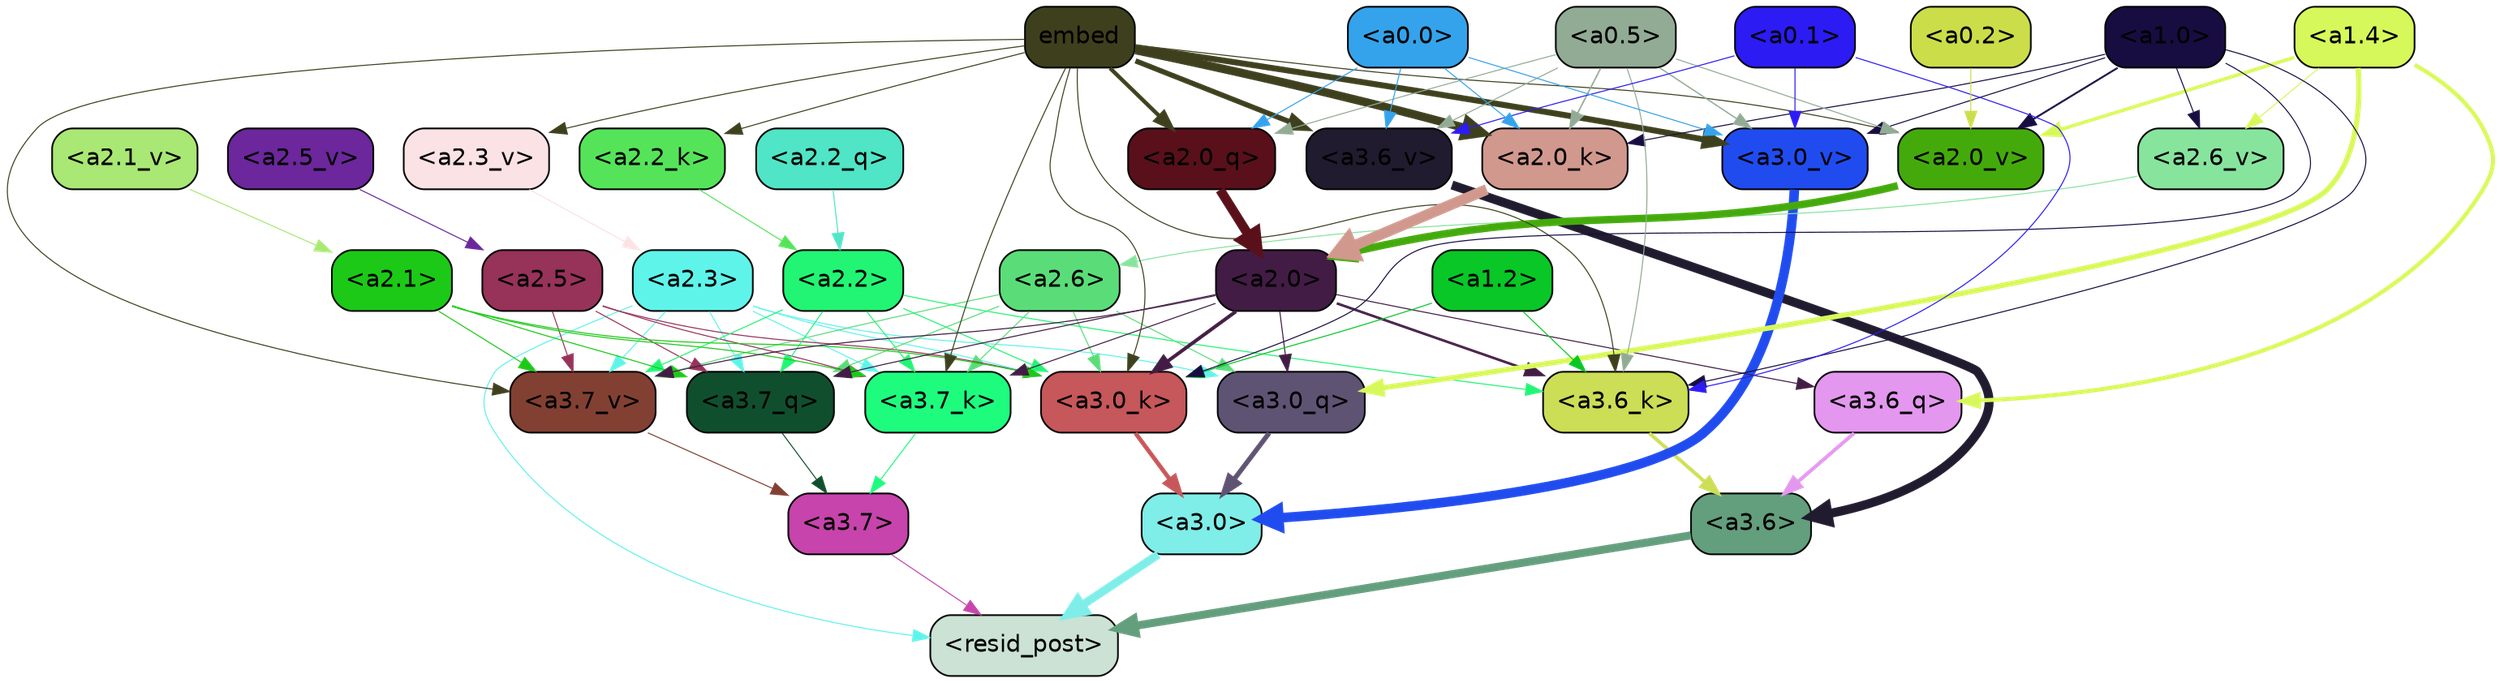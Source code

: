 strict digraph "" {
	graph [bgcolor=transparent,
		layout=dot,
		overlap=false,
		splines=true
	];
	"<a3.7>"	[color=black,
		fillcolor="#c644ab",
		fontname=Helvetica,
		shape=box,
		style="filled, rounded"];
	"<resid_post>"	[color=black,
		fillcolor="#cbe2d4",
		fontname=Helvetica,
		shape=box,
		style="filled, rounded"];
	"<a3.7>" -> "<resid_post>"	[color="#c644ab",
		penwidth=0.6];
	"<a3.6>"	[color=black,
		fillcolor="#639e7d",
		fontname=Helvetica,
		shape=box,
		style="filled, rounded"];
	"<a3.6>" -> "<resid_post>"	[color="#639e7d",
		penwidth=4.7534414529800415];
	"<a3.0>"	[color=black,
		fillcolor="#7fede8",
		fontname=Helvetica,
		shape=box,
		style="filled, rounded"];
	"<a3.0>" -> "<resid_post>"	[color="#7fede8",
		penwidth=4.898576855659485];
	"<a2.3>"	[color=black,
		fillcolor="#5ff4ea",
		fontname=Helvetica,
		shape=box,
		style="filled, rounded"];
	"<a2.3>" -> "<resid_post>"	[color="#5ff4ea",
		penwidth=0.6];
	"<a3.7_q>"	[color=black,
		fillcolor="#104f2d",
		fontname=Helvetica,
		shape=box,
		style="filled, rounded"];
	"<a2.3>" -> "<a3.7_q>"	[color="#5ff4ea",
		penwidth=0.6];
	"<a3.0_q>"	[color=black,
		fillcolor="#5f5374",
		fontname=Helvetica,
		shape=box,
		style="filled, rounded"];
	"<a2.3>" -> "<a3.0_q>"	[color="#5ff4ea",
		penwidth=0.6];
	"<a3.7_k>"	[color=black,
		fillcolor="#1efc7e",
		fontname=Helvetica,
		shape=box,
		style="filled, rounded"];
	"<a2.3>" -> "<a3.7_k>"	[color="#5ff4ea",
		penwidth=0.6];
	"<a3.0_k>"	[color=black,
		fillcolor="#c6575a",
		fontname=Helvetica,
		shape=box,
		style="filled, rounded"];
	"<a2.3>" -> "<a3.0_k>"	[color="#5ff4ea",
		penwidth=0.6];
	"<a3.7_v>"	[color=black,
		fillcolor="#824033",
		fontname=Helvetica,
		shape=box,
		style="filled, rounded"];
	"<a2.3>" -> "<a3.7_v>"	[color="#5ff4ea",
		penwidth=0.6];
	"<a3.7_q>" -> "<a3.7>"	[color="#104f2d",
		penwidth=0.6];
	"<a3.6_q>"	[color=black,
		fillcolor="#e397ee",
		fontname=Helvetica,
		shape=box,
		style="filled, rounded"];
	"<a3.6_q>" -> "<a3.6>"	[color="#e397ee",
		penwidth=2.160832464694977];
	"<a3.0_q>" -> "<a3.0>"	[color="#5f5374",
		penwidth=2.870753765106201];
	"<a3.7_k>" -> "<a3.7>"	[color="#1efc7e",
		penwidth=0.6];
	"<a3.6_k>"	[color=black,
		fillcolor="#ccdd56",
		fontname=Helvetica,
		shape=box,
		style="filled, rounded"];
	"<a3.6_k>" -> "<a3.6>"	[color="#ccdd56",
		penwidth=2.13908451795578];
	"<a3.0_k>" -> "<a3.0>"	[color="#c6575a",
		penwidth=2.520303964614868];
	"<a3.7_v>" -> "<a3.7>"	[color="#824033",
		penwidth=0.6];
	"<a3.6_v>"	[color=black,
		fillcolor="#201b2e",
		fontname=Helvetica,
		shape=box,
		style="filled, rounded"];
	"<a3.6_v>" -> "<a3.6>"	[color="#201b2e",
		penwidth=5.297133803367615];
	"<a3.0_v>"	[color=black,
		fillcolor="#204cef",
		fontname=Helvetica,
		shape=box,
		style="filled, rounded"];
	"<a3.0_v>" -> "<a3.0>"	[color="#204cef",
		penwidth=5.680712580680847];
	"<a2.6>"	[color=black,
		fillcolor="#5add78",
		fontname=Helvetica,
		shape=box,
		style="filled, rounded"];
	"<a2.6>" -> "<a3.7_q>"	[color="#5add78",
		penwidth=0.6];
	"<a2.6>" -> "<a3.0_q>"	[color="#5add78",
		penwidth=0.6];
	"<a2.6>" -> "<a3.7_k>"	[color="#5add78",
		penwidth=0.6];
	"<a2.6>" -> "<a3.0_k>"	[color="#5add78",
		penwidth=0.6];
	"<a2.6>" -> "<a3.7_v>"	[color="#5add78",
		penwidth=0.6];
	"<a2.5>"	[color=black,
		fillcolor="#973259",
		fontname=Helvetica,
		shape=box,
		style="filled, rounded"];
	"<a2.5>" -> "<a3.7_q>"	[color="#973259",
		penwidth=0.6];
	"<a2.5>" -> "<a3.7_k>"	[color="#973259",
		penwidth=0.6];
	"<a2.5>" -> "<a3.0_k>"	[color="#973259",
		penwidth=0.6];
	"<a2.5>" -> "<a3.7_v>"	[color="#973259",
		penwidth=0.6];
	"<a2.2>"	[color=black,
		fillcolor="#21f573",
		fontname=Helvetica,
		shape=box,
		style="filled, rounded"];
	"<a2.2>" -> "<a3.7_q>"	[color="#21f573",
		penwidth=0.6];
	"<a2.2>" -> "<a3.7_k>"	[color="#21f573",
		penwidth=0.6];
	"<a2.2>" -> "<a3.6_k>"	[color="#21f573",
		penwidth=0.6];
	"<a2.2>" -> "<a3.0_k>"	[color="#21f573",
		penwidth=0.6];
	"<a2.2>" -> "<a3.7_v>"	[color="#21f573",
		penwidth=0.6];
	"<a2.1>"	[color=black,
		fillcolor="#1cc917",
		fontname=Helvetica,
		shape=box,
		style="filled, rounded"];
	"<a2.1>" -> "<a3.7_q>"	[color="#1cc917",
		penwidth=0.6];
	"<a2.1>" -> "<a3.7_k>"	[color="#1cc917",
		penwidth=0.6];
	"<a2.1>" -> "<a3.0_k>"	[color="#1cc917",
		penwidth=0.6];
	"<a2.1>" -> "<a3.7_v>"	[color="#1cc917",
		penwidth=0.6];
	"<a2.0>"	[color=black,
		fillcolor="#421c44",
		fontname=Helvetica,
		shape=box,
		style="filled, rounded"];
	"<a2.0>" -> "<a3.7_q>"	[color="#421c44",
		penwidth=0.6];
	"<a2.0>" -> "<a3.6_q>"	[color="#421c44",
		penwidth=0.6];
	"<a2.0>" -> "<a3.0_q>"	[color="#421c44",
		penwidth=0.6];
	"<a2.0>" -> "<a3.7_k>"	[color="#421c44",
		penwidth=0.6];
	"<a2.0>" -> "<a3.6_k>"	[color="#421c44",
		penwidth=1.4807794839143753];
	"<a2.0>" -> "<a3.0_k>"	[color="#421c44",
		penwidth=2.095262974500656];
	"<a2.0>" -> "<a3.7_v>"	[color="#421c44",
		penwidth=0.6];
	"<a1.4>"	[color=black,
		fillcolor="#d7f85a",
		fontname=Helvetica,
		shape=box,
		style="filled, rounded"];
	"<a1.4>" -> "<a3.6_q>"	[color="#d7f85a",
		penwidth=2.425799250602722];
	"<a1.4>" -> "<a3.0_q>"	[color="#d7f85a",
		penwidth=3.0341034531593323];
	"<a2.6_v>"	[color=black,
		fillcolor="#87e49d",
		fontname=Helvetica,
		shape=box,
		style="filled, rounded"];
	"<a1.4>" -> "<a2.6_v>"	[color="#d7f85a",
		penwidth=0.6];
	"<a2.0_v>"	[color=black,
		fillcolor="#44aa0c",
		fontname=Helvetica,
		shape=box,
		style="filled, rounded"];
	"<a1.4>" -> "<a2.0_v>"	[color="#d7f85a",
		penwidth=2.007302835583687];
	embed	[color=black,
		fillcolor="#3e401d",
		fontname=Helvetica,
		shape=box,
		style="filled, rounded"];
	embed -> "<a3.7_k>"	[color="#3e401d",
		penwidth=0.6];
	embed -> "<a3.6_k>"	[color="#3e401d",
		penwidth=0.6];
	embed -> "<a3.0_k>"	[color="#3e401d",
		penwidth=0.6];
	embed -> "<a3.7_v>"	[color="#3e401d",
		penwidth=0.6];
	embed -> "<a3.6_v>"	[color="#3e401d",
		penwidth=3.067279100418091];
	embed -> "<a3.0_v>"	[color="#3e401d",
		penwidth=3.5202720761299133];
	"<a2.0_q>"	[color=black,
		fillcolor="#59101a",
		fontname=Helvetica,
		shape=box,
		style="filled, rounded"];
	embed -> "<a2.0_q>"	[color="#3e401d",
		penwidth=2.339468687772751];
	"<a2.2_k>"	[color=black,
		fillcolor="#55e459",
		fontname=Helvetica,
		shape=box,
		style="filled, rounded"];
	embed -> "<a2.2_k>"	[color="#3e401d",
		penwidth=0.6];
	"<a2.0_k>"	[color=black,
		fillcolor="#d1988e",
		fontname=Helvetica,
		shape=box,
		style="filled, rounded"];
	embed -> "<a2.0_k>"	[color="#3e401d",
		penwidth=4.9759310483932495];
	"<a2.3_v>"	[color=black,
		fillcolor="#fbe2e5",
		fontname=Helvetica,
		shape=box,
		style="filled, rounded"];
	embed -> "<a2.3_v>"	[color="#3e401d",
		penwidth=0.6];
	embed -> "<a2.0_v>"	[color="#3e401d",
		penwidth=0.6];
	"<a1.2>"	[color=black,
		fillcolor="#08c726",
		fontname=Helvetica,
		shape=box,
		style="filled, rounded"];
	"<a1.2>" -> "<a3.6_k>"	[color="#08c726",
		penwidth=0.6];
	"<a1.2>" -> "<a3.0_k>"	[color="#08c726",
		penwidth=0.6];
	"<a1.0>"	[color=black,
		fillcolor="#180d41",
		fontname=Helvetica,
		shape=box,
		style="filled, rounded"];
	"<a1.0>" -> "<a3.6_k>"	[color="#180d41",
		penwidth=0.6];
	"<a1.0>" -> "<a3.0_k>"	[color="#180d41",
		penwidth=0.6];
	"<a1.0>" -> "<a3.0_v>"	[color="#180d41",
		penwidth=0.6];
	"<a1.0>" -> "<a2.0_k>"	[color="#180d41",
		penwidth=0.6];
	"<a1.0>" -> "<a2.6_v>"	[color="#180d41",
		penwidth=0.6];
	"<a1.0>" -> "<a2.0_v>"	[color="#180d41",
		penwidth=1.0943371653556824];
	"<a0.5>"	[color=black,
		fillcolor="#92ab95",
		fontname=Helvetica,
		shape=box,
		style="filled, rounded"];
	"<a0.5>" -> "<a3.6_k>"	[color="#92ab95",
		penwidth=0.6];
	"<a0.5>" -> "<a3.6_v>"	[color="#92ab95",
		penwidth=0.6];
	"<a0.5>" -> "<a3.0_v>"	[color="#92ab95",
		penwidth=0.764040544629097];
	"<a0.5>" -> "<a2.0_q>"	[color="#92ab95",
		penwidth=0.6];
	"<a0.5>" -> "<a2.0_k>"	[color="#92ab95",
		penwidth=0.8956001400947571];
	"<a0.5>" -> "<a2.0_v>"	[color="#92ab95",
		penwidth=0.6];
	"<a0.1>"	[color=black,
		fillcolor="#2c1bf3",
		fontname=Helvetica,
		shape=box,
		style="filled, rounded"];
	"<a0.1>" -> "<a3.6_k>"	[color="#2c1bf3",
		penwidth=0.6];
	"<a0.1>" -> "<a3.6_v>"	[color="#2c1bf3",
		penwidth=0.6];
	"<a0.1>" -> "<a3.0_v>"	[color="#2c1bf3",
		penwidth=0.6];
	"<a0.0>"	[color=black,
		fillcolor="#34a3eb",
		fontname=Helvetica,
		shape=box,
		style="filled, rounded"];
	"<a0.0>" -> "<a3.6_v>"	[color="#34a3eb",
		penwidth=0.6];
	"<a0.0>" -> "<a3.0_v>"	[color="#34a3eb",
		penwidth=0.6];
	"<a0.0>" -> "<a2.0_q>"	[color="#34a3eb",
		penwidth=0.6];
	"<a0.0>" -> "<a2.0_k>"	[color="#34a3eb",
		penwidth=0.6];
	"<a2.2_q>"	[color=black,
		fillcolor="#4fe5c6",
		fontname=Helvetica,
		shape=box,
		style="filled, rounded"];
	"<a2.2_q>" -> "<a2.2>"	[color="#4fe5c6",
		penwidth=0.6];
	"<a2.0_q>" -> "<a2.0>"	[color="#59101a",
		penwidth=5.606565475463867];
	"<a2.2_k>" -> "<a2.2>"	[color="#55e459",
		penwidth=0.6];
	"<a2.0_k>" -> "<a2.0>"	[color="#d1988e",
		penwidth=6.344284534454346];
	"<a2.6_v>" -> "<a2.6>"	[color="#87e49d",
		penwidth=0.6];
	"<a2.5_v>"	[color=black,
		fillcolor="#6b279b",
		fontname=Helvetica,
		shape=box,
		style="filled, rounded"];
	"<a2.5_v>" -> "<a2.5>"	[color="#6b279b",
		penwidth=0.6];
	"<a2.3_v>" -> "<a2.3>"	[color="#fbe2e5",
		penwidth=0.6];
	"<a2.1_v>"	[color=black,
		fillcolor="#a9e874",
		fontname=Helvetica,
		shape=box,
		style="filled, rounded"];
	"<a2.1_v>" -> "<a2.1>"	[color="#a9e874",
		penwidth=0.6];
	"<a2.0_v>" -> "<a2.0>"	[color="#44aa0c",
		penwidth=4.422677040100098];
	"<a0.2>"	[color=black,
		fillcolor="#ccdd4a",
		fontname=Helvetica,
		shape=box,
		style="filled, rounded"];
	"<a0.2>" -> "<a2.0_v>"	[color="#ccdd4a",
		penwidth=0.6];
}
